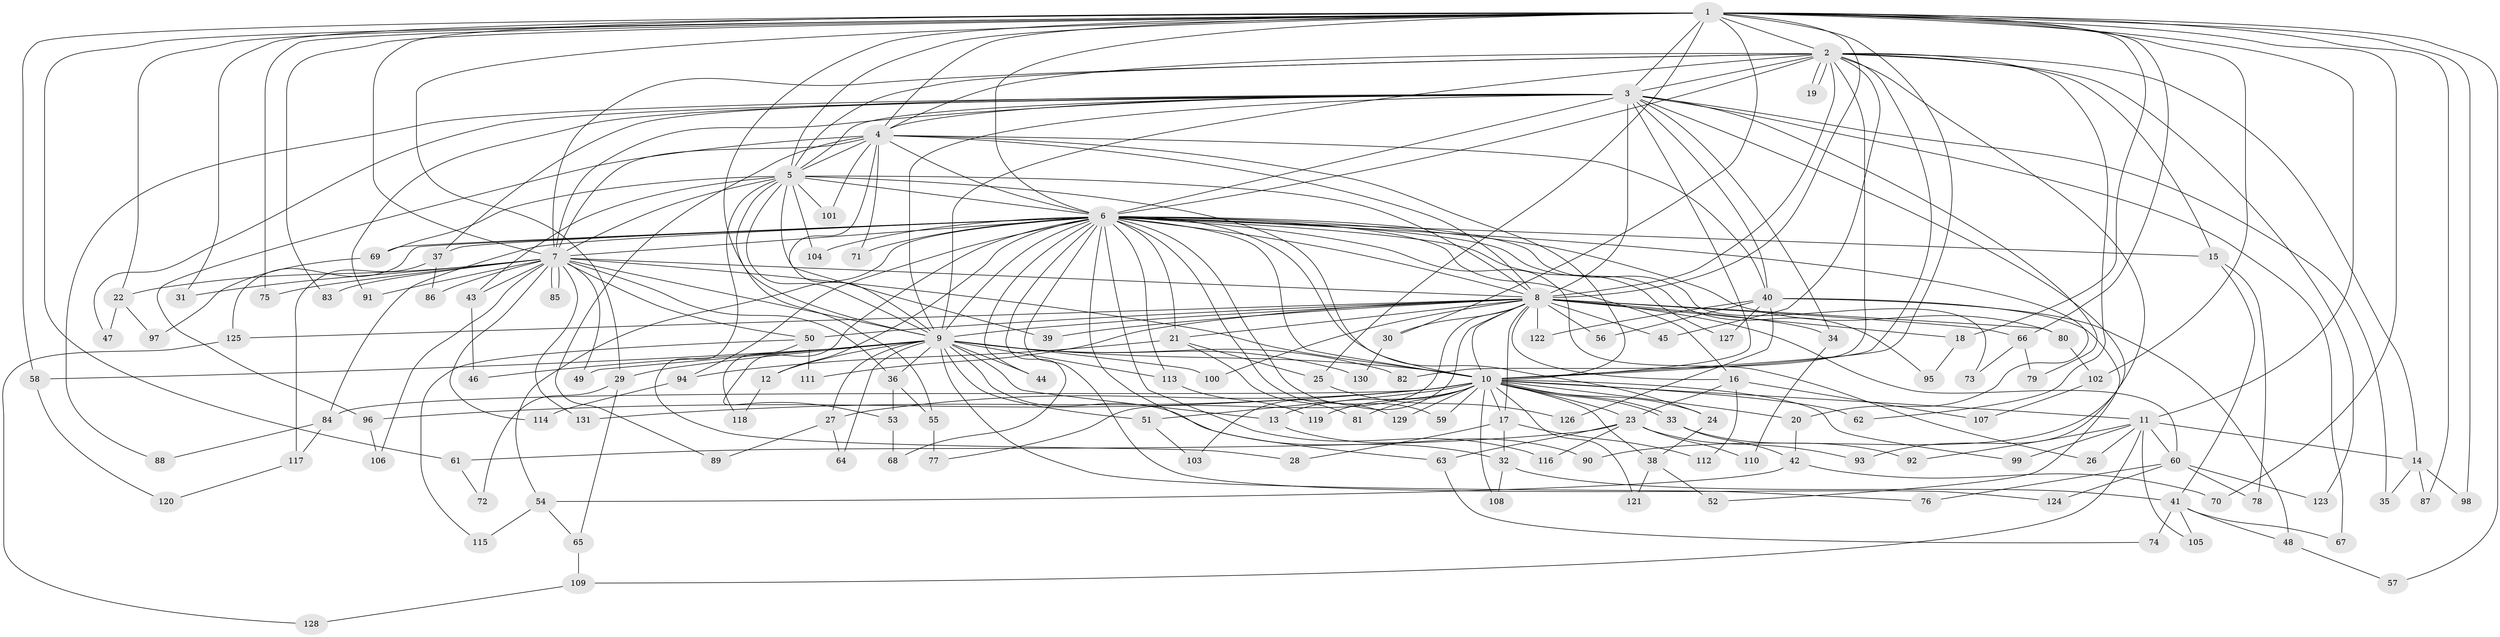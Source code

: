 // Generated by graph-tools (version 1.1) at 2025/13/03/09/25 04:13:59]
// undirected, 131 vertices, 287 edges
graph export_dot {
graph [start="1"]
  node [color=gray90,style=filled];
  1;
  2;
  3;
  4;
  5;
  6;
  7;
  8;
  9;
  10;
  11;
  12;
  13;
  14;
  15;
  16;
  17;
  18;
  19;
  20;
  21;
  22;
  23;
  24;
  25;
  26;
  27;
  28;
  29;
  30;
  31;
  32;
  33;
  34;
  35;
  36;
  37;
  38;
  39;
  40;
  41;
  42;
  43;
  44;
  45;
  46;
  47;
  48;
  49;
  50;
  51;
  52;
  53;
  54;
  55;
  56;
  57;
  58;
  59;
  60;
  61;
  62;
  63;
  64;
  65;
  66;
  67;
  68;
  69;
  70;
  71;
  72;
  73;
  74;
  75;
  76;
  77;
  78;
  79;
  80;
  81;
  82;
  83;
  84;
  85;
  86;
  87;
  88;
  89;
  90;
  91;
  92;
  93;
  94;
  95;
  96;
  97;
  98;
  99;
  100;
  101;
  102;
  103;
  104;
  105;
  106;
  107;
  108;
  109;
  110;
  111;
  112;
  113;
  114;
  115;
  116;
  117;
  118;
  119;
  120;
  121;
  122;
  123;
  124;
  125;
  126;
  127;
  128;
  129;
  130;
  131;
  1 -- 2;
  1 -- 3;
  1 -- 4;
  1 -- 5;
  1 -- 6;
  1 -- 7;
  1 -- 8;
  1 -- 9;
  1 -- 10;
  1 -- 11;
  1 -- 18;
  1 -- 22;
  1 -- 25;
  1 -- 29;
  1 -- 30;
  1 -- 31;
  1 -- 57;
  1 -- 58;
  1 -- 61;
  1 -- 66;
  1 -- 70;
  1 -- 75;
  1 -- 83;
  1 -- 87;
  1 -- 98;
  1 -- 102;
  2 -- 3;
  2 -- 4;
  2 -- 5;
  2 -- 6;
  2 -- 7;
  2 -- 8;
  2 -- 9;
  2 -- 10;
  2 -- 14;
  2 -- 15;
  2 -- 19;
  2 -- 19;
  2 -- 45;
  2 -- 62;
  2 -- 82;
  2 -- 90;
  2 -- 123;
  3 -- 4;
  3 -- 5;
  3 -- 6;
  3 -- 7;
  3 -- 8;
  3 -- 9;
  3 -- 10;
  3 -- 34;
  3 -- 35;
  3 -- 37;
  3 -- 40;
  3 -- 47;
  3 -- 67;
  3 -- 79;
  3 -- 88;
  3 -- 91;
  3 -- 93;
  4 -- 5;
  4 -- 6;
  4 -- 7;
  4 -- 8;
  4 -- 9;
  4 -- 10;
  4 -- 40;
  4 -- 71;
  4 -- 89;
  4 -- 96;
  4 -- 101;
  5 -- 6;
  5 -- 7;
  5 -- 8;
  5 -- 9;
  5 -- 10;
  5 -- 28;
  5 -- 39;
  5 -- 43;
  5 -- 55;
  5 -- 69;
  5 -- 101;
  5 -- 104;
  6 -- 7;
  6 -- 8;
  6 -- 9;
  6 -- 10;
  6 -- 12;
  6 -- 15;
  6 -- 16;
  6 -- 20;
  6 -- 21;
  6 -- 24;
  6 -- 26;
  6 -- 37;
  6 -- 44;
  6 -- 53;
  6 -- 54;
  6 -- 59;
  6 -- 63;
  6 -- 68;
  6 -- 69;
  6 -- 71;
  6 -- 73;
  6 -- 80;
  6 -- 84;
  6 -- 94;
  6 -- 95;
  6 -- 104;
  6 -- 113;
  6 -- 116;
  6 -- 124;
  6 -- 125;
  6 -- 127;
  6 -- 129;
  7 -- 8;
  7 -- 9;
  7 -- 10;
  7 -- 22;
  7 -- 31;
  7 -- 36;
  7 -- 43;
  7 -- 49;
  7 -- 50;
  7 -- 75;
  7 -- 83;
  7 -- 85;
  7 -- 85;
  7 -- 86;
  7 -- 91;
  7 -- 106;
  7 -- 114;
  7 -- 131;
  8 -- 9;
  8 -- 10;
  8 -- 16;
  8 -- 17;
  8 -- 18;
  8 -- 21;
  8 -- 30;
  8 -- 34;
  8 -- 39;
  8 -- 45;
  8 -- 50;
  8 -- 56;
  8 -- 60;
  8 -- 66;
  8 -- 77;
  8 -- 80;
  8 -- 100;
  8 -- 103;
  8 -- 111;
  8 -- 122;
  8 -- 125;
  9 -- 10;
  9 -- 12;
  9 -- 13;
  9 -- 27;
  9 -- 29;
  9 -- 32;
  9 -- 36;
  9 -- 44;
  9 -- 46;
  9 -- 49;
  9 -- 51;
  9 -- 58;
  9 -- 64;
  9 -- 76;
  9 -- 82;
  9 -- 100;
  9 -- 113;
  9 -- 130;
  10 -- 11;
  10 -- 13;
  10 -- 17;
  10 -- 20;
  10 -- 23;
  10 -- 24;
  10 -- 27;
  10 -- 33;
  10 -- 33;
  10 -- 38;
  10 -- 51;
  10 -- 59;
  10 -- 62;
  10 -- 81;
  10 -- 84;
  10 -- 96;
  10 -- 99;
  10 -- 108;
  10 -- 119;
  10 -- 121;
  10 -- 129;
  10 -- 131;
  11 -- 14;
  11 -- 26;
  11 -- 60;
  11 -- 92;
  11 -- 99;
  11 -- 105;
  11 -- 109;
  12 -- 118;
  13 -- 90;
  14 -- 35;
  14 -- 87;
  14 -- 98;
  15 -- 41;
  15 -- 78;
  16 -- 23;
  16 -- 107;
  16 -- 112;
  17 -- 28;
  17 -- 32;
  17 -- 112;
  18 -- 95;
  20 -- 42;
  21 -- 25;
  21 -- 81;
  21 -- 94;
  22 -- 47;
  22 -- 97;
  23 -- 61;
  23 -- 63;
  23 -- 93;
  23 -- 110;
  23 -- 116;
  24 -- 38;
  25 -- 126;
  27 -- 64;
  27 -- 89;
  29 -- 65;
  29 -- 72;
  30 -- 130;
  32 -- 41;
  32 -- 108;
  33 -- 42;
  33 -- 92;
  34 -- 110;
  36 -- 53;
  36 -- 55;
  37 -- 86;
  37 -- 117;
  38 -- 52;
  38 -- 121;
  40 -- 48;
  40 -- 52;
  40 -- 56;
  40 -- 122;
  40 -- 126;
  40 -- 127;
  41 -- 48;
  41 -- 67;
  41 -- 74;
  41 -- 105;
  42 -- 54;
  42 -- 70;
  43 -- 46;
  48 -- 57;
  50 -- 111;
  50 -- 115;
  50 -- 118;
  51 -- 103;
  53 -- 68;
  54 -- 65;
  54 -- 115;
  55 -- 77;
  58 -- 120;
  60 -- 76;
  60 -- 78;
  60 -- 123;
  60 -- 124;
  61 -- 72;
  63 -- 74;
  65 -- 109;
  66 -- 73;
  66 -- 79;
  69 -- 97;
  80 -- 102;
  84 -- 88;
  84 -- 117;
  94 -- 114;
  96 -- 106;
  102 -- 107;
  109 -- 128;
  113 -- 119;
  117 -- 120;
  125 -- 128;
}
